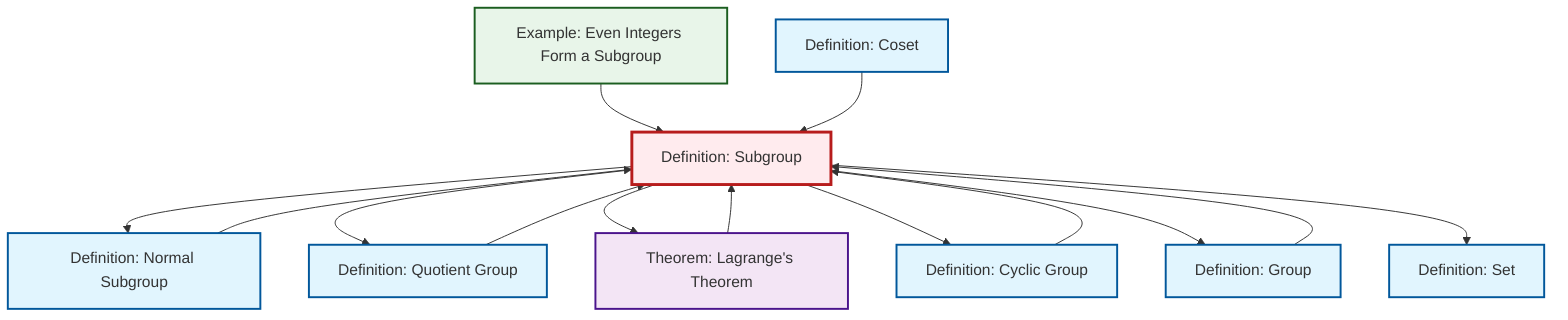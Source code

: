 graph TD
    classDef definition fill:#e1f5fe,stroke:#01579b,stroke-width:2px
    classDef theorem fill:#f3e5f5,stroke:#4a148c,stroke-width:2px
    classDef axiom fill:#fff3e0,stroke:#e65100,stroke-width:2px
    classDef example fill:#e8f5e9,stroke:#1b5e20,stroke-width:2px
    classDef current fill:#ffebee,stroke:#b71c1c,stroke-width:3px
    def-set["Definition: Set"]:::definition
    def-subgroup["Definition: Subgroup"]:::definition
    def-group["Definition: Group"]:::definition
    def-cyclic-group["Definition: Cyclic Group"]:::definition
    thm-lagrange["Theorem: Lagrange's Theorem"]:::theorem
    ex-even-integers-subgroup["Example: Even Integers Form a Subgroup"]:::example
    def-coset["Definition: Coset"]:::definition
    def-normal-subgroup["Definition: Normal Subgroup"]:::definition
    def-quotient-group["Definition: Quotient Group"]:::definition
    ex-even-integers-subgroup --> def-subgroup
    def-subgroup --> def-normal-subgroup
    def-subgroup --> def-quotient-group
    def-normal-subgroup --> def-subgroup
    def-quotient-group --> def-subgroup
    def-subgroup --> thm-lagrange
    def-subgroup --> def-cyclic-group
    def-coset --> def-subgroup
    thm-lagrange --> def-subgroup
    def-group --> def-subgroup
    def-cyclic-group --> def-subgroup
    def-subgroup --> def-group
    def-subgroup --> def-set
    class def-subgroup current